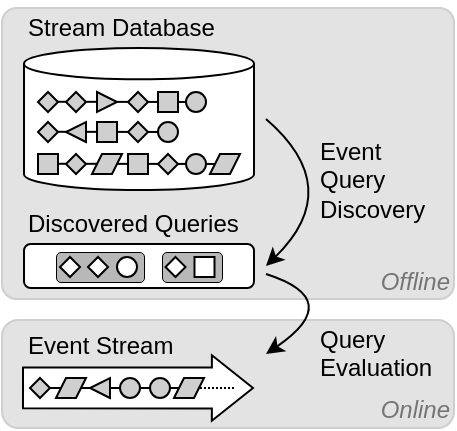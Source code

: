 <mxfile version="20.6.2" type="device"><diagram id="y-pAPKnOOyWColfDmEZ9" name="Page-1"><mxGraphModel dx="2050" dy="1182" grid="1" gridSize="10" guides="1" tooltips="1" connect="1" arrows="1" fold="1" page="1" pageScale="1" pageWidth="827" pageHeight="1169" math="0" shadow="0"><root><mxCell id="0"/><mxCell id="1" parent="0"/><mxCell id="z1cjvr-8Kg46x0nK_861-114" value="&lt;font color=&quot;#757575&quot;&gt;Online&lt;/font&gt;" style="rounded=1;whiteSpace=wrap;html=1;strokeColor=#CFCFCF;fillColor=#E3E3E3;fontColor=#FFFFFF;align=right;verticalAlign=bottom;fontStyle=2;strokeWidth=1;" parent="1" vertex="1"><mxGeometry x="34" y="226" width="226" height="54" as="geometry"/></mxCell><mxCell id="z1cjvr-8Kg46x0nK_861-9" value="&lt;font color=&quot;#757575&quot;&gt;Offline&lt;/font&gt;" style="rounded=1;whiteSpace=wrap;html=1;strokeColor=#CFCFCF;fillColor=#E3E3E3;fontColor=#FFFFFF;align=right;verticalAlign=bottom;fontStyle=2;strokeWidth=1;arcSize=5;" parent="1" vertex="1"><mxGeometry x="34" y="70" width="226" height="145.5" as="geometry"/></mxCell><mxCell id="z1cjvr-8Kg46x0nK_861-1" value="" style="shape=cylinder3;whiteSpace=wrap;html=1;boundedLbl=1;backgroundOutline=1;size=7.833;" parent="1" vertex="1"><mxGeometry x="45" y="90" width="115" height="71" as="geometry"/></mxCell><mxCell id="z1cjvr-8Kg46x0nK_861-4" value="Stream Database" style="text;html=1;strokeColor=none;fillColor=none;align=left;verticalAlign=middle;whiteSpace=wrap;rounded=0;" parent="1" vertex="1"><mxGeometry x="45" y="66" width="115" height="28" as="geometry"/></mxCell><mxCell id="z1cjvr-8Kg46x0nK_861-45" value="" style="rounded=1;whiteSpace=wrap;html=1;" parent="1" vertex="1"><mxGeometry x="45" y="188" width="115" height="22" as="geometry"/></mxCell><mxCell id="z1cjvr-8Kg46x0nK_861-47" value="&lt;span style=&quot;font-family: Helvetica; font-size: 12px; font-style: normal; font-variant-ligatures: normal; font-variant-caps: normal; font-weight: 400; letter-spacing: normal; orphans: 2; text-align: center; text-indent: 0px; text-transform: none; widows: 2; word-spacing: 0px; -webkit-text-stroke-width: 0px; text-decoration-thickness: initial; text-decoration-style: initial; text-decoration-color: initial; float: none; display: inline !important;&quot;&gt;Event &lt;br&gt;Query &lt;br&gt;Discovery&amp;nbsp;&lt;/span&gt;" style="text;whiteSpace=wrap;html=1;fontColor=default;fillColor=none;labelBackgroundColor=none;" parent="1" vertex="1"><mxGeometry x="191" y="128" width="60" height="60" as="geometry"/></mxCell><mxCell id="z1cjvr-8Kg46x0nK_861-48" value="" style="group" parent="1" vertex="1" connectable="0"><mxGeometry x="52" y="112" width="101" height="41" as="geometry"/></mxCell><mxCell id="z1cjvr-8Kg46x0nK_861-49" value="" style="endArrow=none;html=1;rounded=0;sketch=0;strokeWidth=1;fontColor=#FFFFFF;strokeColor=default;entryX=1;entryY=0.5;entryDx=0;entryDy=0;" parent="z1cjvr-8Kg46x0nK_861-48" target="z1cjvr-8Kg46x0nK_861-69" edge="1"><mxGeometry width="50" height="50" relative="1" as="geometry"><mxPoint x="1.137e-13" y="35.93" as="sourcePoint"/><mxPoint x="70.0" y="36" as="targetPoint"/></mxGeometry></mxCell><mxCell id="z1cjvr-8Kg46x0nK_861-50" value="" style="endArrow=none;html=1;rounded=0;sketch=0;strokeWidth=1;fontColor=#FFFFFF;strokeColor=default;entryX=1;entryY=0.5;entryDx=0;entryDy=0;" parent="z1cjvr-8Kg46x0nK_861-48" target="z1cjvr-8Kg46x0nK_861-58" edge="1"><mxGeometry width="50" height="50" relative="1" as="geometry"><mxPoint y="4.93" as="sourcePoint"/><mxPoint x="120" y="4.93" as="targetPoint"/></mxGeometry></mxCell><mxCell id="z1cjvr-8Kg46x0nK_861-51" value="" style="endArrow=none;html=1;rounded=0;sketch=0;strokeWidth=1;fontColor=#FFFFFF;strokeColor=default;entryX=1;entryY=0.5;entryDx=0;entryDy=0;" parent="z1cjvr-8Kg46x0nK_861-48" target="z1cjvr-8Kg46x0nK_861-63" edge="1"><mxGeometry width="50" height="50" relative="1" as="geometry"><mxPoint y="19.93" as="sourcePoint"/><mxPoint x="120.0" y="19.93" as="targetPoint"/></mxGeometry></mxCell><mxCell id="z1cjvr-8Kg46x0nK_861-52" value="" style="rhombus;whiteSpace=wrap;html=1;fontColor=#FFFFFF;fillColor=#CFCFCF;" parent="z1cjvr-8Kg46x0nK_861-48" vertex="1"><mxGeometry width="10" height="10" as="geometry"/></mxCell><mxCell id="z1cjvr-8Kg46x0nK_861-53" value="" style="ellipse;whiteSpace=wrap;html=1;aspect=fixed;fontColor=#FFFFFF;fillColor=#CFCFCF;" parent="z1cjvr-8Kg46x0nK_861-48" vertex="1"><mxGeometry x="74" y="31" width="10" height="10" as="geometry"/></mxCell><mxCell id="z1cjvr-8Kg46x0nK_861-54" value="" style="whiteSpace=wrap;html=1;aspect=fixed;fontColor=#FFFFFF;fillColor=#CFCFCF;" parent="z1cjvr-8Kg46x0nK_861-48" vertex="1"><mxGeometry y="31" width="10" height="10" as="geometry"/></mxCell><mxCell id="z1cjvr-8Kg46x0nK_861-55" value="" style="rhombus;whiteSpace=wrap;html=1;fontColor=#FFFFFF;fillColor=#CFCFCF;" parent="z1cjvr-8Kg46x0nK_861-48" vertex="1"><mxGeometry x="14" width="10" height="10" as="geometry"/></mxCell><mxCell id="z1cjvr-8Kg46x0nK_861-56" value="" style="rhombus;whiteSpace=wrap;html=1;fontColor=#FFFFFF;fillColor=#CFCFCF;" parent="z1cjvr-8Kg46x0nK_861-48" vertex="1"><mxGeometry x="45" width="10" height="10" as="geometry"/></mxCell><mxCell id="z1cjvr-8Kg46x0nK_861-57" value="" style="triangle;whiteSpace=wrap;html=1;fontColor=#FFFFFF;fillColor=#CFCFCF;" parent="z1cjvr-8Kg46x0nK_861-48" vertex="1"><mxGeometry x="29.5" width="10" height="10" as="geometry"/></mxCell><mxCell id="z1cjvr-8Kg46x0nK_861-58" value="" style="ellipse;whiteSpace=wrap;html=1;aspect=fixed;fontColor=#FFFFFF;fillColor=#CFCFCF;" parent="z1cjvr-8Kg46x0nK_861-48" vertex="1"><mxGeometry x="74" width="10" height="10" as="geometry"/></mxCell><mxCell id="z1cjvr-8Kg46x0nK_861-59" value="" style="triangle;whiteSpace=wrap;html=1;fontColor=#FFFFFF;fillColor=#CFCFCF;rotation=-180;" parent="z1cjvr-8Kg46x0nK_861-48" vertex="1"><mxGeometry x="14" y="15" width="10" height="10" as="geometry"/></mxCell><mxCell id="z1cjvr-8Kg46x0nK_861-60" value="" style="rhombus;whiteSpace=wrap;html=1;fontColor=#FFFFFF;fillColor=#CFCFCF;" parent="z1cjvr-8Kg46x0nK_861-48" vertex="1"><mxGeometry x="45" y="15" width="10" height="10" as="geometry"/></mxCell><mxCell id="z1cjvr-8Kg46x0nK_861-61" value="" style="whiteSpace=wrap;html=1;aspect=fixed;fontColor=#FFFFFF;fillColor=#CFCFCF;" parent="z1cjvr-8Kg46x0nK_861-48" vertex="1"><mxGeometry x="29.5" y="15" width="10" height="10" as="geometry"/></mxCell><mxCell id="z1cjvr-8Kg46x0nK_861-62" value="" style="shape=parallelogram;perimeter=parallelogramPerimeter;whiteSpace=wrap;html=1;fixedSize=1;fontColor=#FFFFFF;fillColor=#CFCFCF;size=5;" parent="z1cjvr-8Kg46x0nK_861-48" vertex="1"><mxGeometry x="27" y="31" width="15" height="10" as="geometry"/></mxCell><mxCell id="z1cjvr-8Kg46x0nK_861-63" value="" style="ellipse;whiteSpace=wrap;html=1;aspect=fixed;fontColor=#FFFFFF;fillColor=#CFCFCF;" parent="z1cjvr-8Kg46x0nK_861-48" vertex="1"><mxGeometry x="60" y="15" width="10" height="10" as="geometry"/></mxCell><mxCell id="z1cjvr-8Kg46x0nK_861-64" value="" style="whiteSpace=wrap;html=1;aspect=fixed;fontColor=#FFFFFF;fillColor=#CFCFCF;" parent="z1cjvr-8Kg46x0nK_861-48" vertex="1"><mxGeometry x="60" width="10" height="10" as="geometry"/></mxCell><mxCell id="z1cjvr-8Kg46x0nK_861-65" value="" style="whiteSpace=wrap;html=1;aspect=fixed;fontColor=#FFFFFF;fillColor=#CFCFCF;" parent="z1cjvr-8Kg46x0nK_861-48" vertex="1"><mxGeometry x="45" y="31" width="10" height="10" as="geometry"/></mxCell><mxCell id="z1cjvr-8Kg46x0nK_861-66" value="" style="rhombus;whiteSpace=wrap;html=1;fontColor=#FFFFFF;fillColor=#CFCFCF;" parent="z1cjvr-8Kg46x0nK_861-48" vertex="1"><mxGeometry y="15" width="10" height="10" as="geometry"/></mxCell><mxCell id="z1cjvr-8Kg46x0nK_861-67" value="" style="rhombus;whiteSpace=wrap;html=1;fontColor=#FFFFFF;fillColor=#CFCFCF;" parent="z1cjvr-8Kg46x0nK_861-48" vertex="1"><mxGeometry x="60" y="31" width="10" height="10" as="geometry"/></mxCell><mxCell id="z1cjvr-8Kg46x0nK_861-68" value="" style="rhombus;whiteSpace=wrap;html=1;fontColor=#FFFFFF;fillColor=#CFCFCF;" parent="z1cjvr-8Kg46x0nK_861-48" vertex="1"><mxGeometry x="14" y="31" width="10" height="10" as="geometry"/></mxCell><mxCell id="z1cjvr-8Kg46x0nK_861-69" value="" style="shape=parallelogram;perimeter=parallelogramPerimeter;whiteSpace=wrap;html=1;fixedSize=1;fontColor=#FFFFFF;fillColor=#CFCFCF;size=5;" parent="z1cjvr-8Kg46x0nK_861-48" vertex="1"><mxGeometry x="86" y="31" width="15" height="10" as="geometry"/></mxCell><mxCell id="z1cjvr-8Kg46x0nK_861-74" value="" style="group" parent="1" vertex="1" connectable="0"><mxGeometry x="61" y="192" width="83" height="15" as="geometry"/></mxCell><mxCell id="z1cjvr-8Kg46x0nK_861-72" value="" style="rounded=1;whiteSpace=wrap;html=1;strokeWidth=0.5;fillColor=#B8B8B8;" parent="z1cjvr-8Kg46x0nK_861-74" vertex="1"><mxGeometry width="44" height="15" as="geometry"/></mxCell><mxCell id="z1cjvr-8Kg46x0nK_861-11" value="" style="rhombus;whiteSpace=wrap;html=1;fontColor=#FFFFFF;fillColor=#FFFFFF;" parent="z1cjvr-8Kg46x0nK_861-74" vertex="1"><mxGeometry x="2" y="2.5" width="10" height="10" as="geometry"/></mxCell><mxCell id="z1cjvr-8Kg46x0nK_861-17" value="" style="rhombus;whiteSpace=wrap;html=1;fontColor=#FFFFFF;fillColor=#FFFFFF;" parent="z1cjvr-8Kg46x0nK_861-74" vertex="1"><mxGeometry x="16" y="2.5" width="10" height="10" as="geometry"/></mxCell><mxCell id="z1cjvr-8Kg46x0nK_861-20" value="" style="ellipse;whiteSpace=wrap;html=1;aspect=fixed;fontColor=#FFFFFF;fillColor=#FFFFFF;" parent="z1cjvr-8Kg46x0nK_861-74" vertex="1"><mxGeometry x="30.5" y="2.5" width="10" height="10" as="geometry"/></mxCell><mxCell id="z1cjvr-8Kg46x0nK_861-73" value="" style="rounded=1;whiteSpace=wrap;html=1;strokeWidth=0.5;fillColor=#B8B8B8;" parent="z1cjvr-8Kg46x0nK_861-74" vertex="1"><mxGeometry x="53" width="30" height="15" as="geometry"/></mxCell><mxCell id="z1cjvr-8Kg46x0nK_861-24" value="" style="whiteSpace=wrap;html=1;aspect=fixed;fontColor=#FFFFFF;fillColor=#FFFFFF;" parent="z1cjvr-8Kg46x0nK_861-74" vertex="1"><mxGeometry x="69.25" y="2.5" width="10" height="10" as="geometry"/></mxCell><mxCell id="z1cjvr-8Kg46x0nK_861-33" value="" style="rhombus;whiteSpace=wrap;html=1;fontColor=#FFFFFF;fillColor=#FFFFFF;" parent="z1cjvr-8Kg46x0nK_861-74" vertex="1"><mxGeometry x="54.75" y="2.5" width="10" height="10" as="geometry"/></mxCell><mxCell id="z1cjvr-8Kg46x0nK_861-76" value="Discovered Queries&amp;nbsp;" style="text;html=1;strokeColor=none;fillColor=none;align=left;verticalAlign=middle;whiteSpace=wrap;rounded=0;" parent="1" vertex="1"><mxGeometry x="45" y="164" width="115" height="28" as="geometry"/></mxCell><mxCell id="z1cjvr-8Kg46x0nK_861-104" value="Event Stream" style="text;html=1;strokeColor=none;fillColor=none;align=left;verticalAlign=middle;whiteSpace=wrap;rounded=0;" parent="1" vertex="1"><mxGeometry x="45" y="225" width="115" height="28" as="geometry"/></mxCell><mxCell id="z1cjvr-8Kg46x0nK_861-111" value="" style="group" parent="1" vertex="1" connectable="0"><mxGeometry x="44" y="255" width="116" height="10" as="geometry"/></mxCell><mxCell id="z1cjvr-8Kg46x0nK_861-108" value="" style="shape=flexArrow;endArrow=classic;html=1;rounded=0;sketch=0;strokeColor=default;strokeWidth=1;fontColor=#757575;width=20.444;endSize=6.52;endWidth=11.284;fillColor=default;" parent="z1cjvr-8Kg46x0nK_861-111" edge="1"><mxGeometry width="50" height="50" relative="1" as="geometry"><mxPoint y="4.94" as="sourcePoint"/><mxPoint x="116" y="5" as="targetPoint"/></mxGeometry></mxCell><mxCell id="z1cjvr-8Kg46x0nK_861-110" value="" style="endArrow=none;html=1;rounded=0;sketch=0;strokeWidth=1;fontColor=#FFFFFF;strokeColor=default;dashed=1;dashPattern=1 1;" parent="z1cjvr-8Kg46x0nK_861-111" edge="1"><mxGeometry width="50" height="50" relative="1" as="geometry"><mxPoint x="106" y="5" as="sourcePoint"/><mxPoint x="86" y="5" as="targetPoint"/></mxGeometry></mxCell><mxCell id="z1cjvr-8Kg46x0nK_861-105" value="" style="group" parent="z1cjvr-8Kg46x0nK_861-111" vertex="1" connectable="0"><mxGeometry x="4" width="87" height="10" as="geometry"/></mxCell><mxCell id="z1cjvr-8Kg46x0nK_861-79" value="" style="endArrow=none;html=1;rounded=0;sketch=0;strokeWidth=1;fontColor=#FFFFFF;strokeColor=default;entryX=1;entryY=0.5;entryDx=0;entryDy=0;exitX=0;exitY=0.5;exitDx=0;exitDy=0;" parent="z1cjvr-8Kg46x0nK_861-105" source="z1cjvr-8Kg46x0nK_861-98" target="z1cjvr-8Kg46x0nK_861-99" edge="1"><mxGeometry width="50" height="50" relative="1" as="geometry"><mxPoint x="-14.0" y="4.93" as="sourcePoint"/><mxPoint x="56.0" y="5" as="targetPoint"/></mxGeometry></mxCell><mxCell id="z1cjvr-8Kg46x0nK_861-83" value="" style="ellipse;whiteSpace=wrap;html=1;aspect=fixed;fontColor=#FFFFFF;fillColor=#CFCFCF;" parent="z1cjvr-8Kg46x0nK_861-105" vertex="1"><mxGeometry x="60" width="10" height="10" as="geometry"/></mxCell><mxCell id="z1cjvr-8Kg46x0nK_861-92" value="" style="shape=parallelogram;perimeter=parallelogramPerimeter;whiteSpace=wrap;html=1;fixedSize=1;fontColor=#FFFFFF;fillColor=#CFCFCF;size=5;" parent="z1cjvr-8Kg46x0nK_861-105" vertex="1"><mxGeometry x="13" width="15" height="10" as="geometry"/></mxCell><mxCell id="z1cjvr-8Kg46x0nK_861-98" value="" style="rhombus;whiteSpace=wrap;html=1;fontColor=#FFFFFF;fillColor=#CFCFCF;" parent="z1cjvr-8Kg46x0nK_861-105" vertex="1"><mxGeometry width="10" height="10" as="geometry"/></mxCell><mxCell id="z1cjvr-8Kg46x0nK_861-101" value="" style="triangle;whiteSpace=wrap;html=1;fontColor=#FFFFFF;fillColor=#CFCFCF;rotation=-180;" parent="z1cjvr-8Kg46x0nK_861-105" vertex="1"><mxGeometry x="30" width="10" height="10" as="geometry"/></mxCell><mxCell id="z1cjvr-8Kg46x0nK_861-103" value="" style="ellipse;whiteSpace=wrap;html=1;aspect=fixed;fontColor=#FFFFFF;fillColor=#CFCFCF;" parent="z1cjvr-8Kg46x0nK_861-105" vertex="1"><mxGeometry x="45" width="10" height="10" as="geometry"/></mxCell><mxCell id="z1cjvr-8Kg46x0nK_861-99" value="" style="shape=parallelogram;perimeter=parallelogramPerimeter;whiteSpace=wrap;html=1;fixedSize=1;fontColor=#FFFFFF;fillColor=#CFCFCF;size=5;" parent="z1cjvr-8Kg46x0nK_861-105" vertex="1"><mxGeometry x="72" width="15" height="10" as="geometry"/></mxCell><mxCell id="z1cjvr-8Kg46x0nK_861-113" value="&lt;span style=&quot;color: rgb(0, 0, 0); font-family: Helvetica; font-size: 12px; font-style: normal; font-variant-ligatures: normal; font-variant-caps: normal; font-weight: 400; letter-spacing: normal; orphans: 2; text-align: center; text-indent: 0px; text-transform: none; widows: 2; word-spacing: 0px; -webkit-text-stroke-width: 0px; text-decoration-thickness: initial; text-decoration-style: initial; text-decoration-color: initial; float: none; display: inline !important;&quot;&gt;Query &lt;br&gt;Evaluation&lt;/span&gt;" style="text;whiteSpace=wrap;html=1;fontColor=#757575;labelBackgroundColor=none;" parent="1" vertex="1"><mxGeometry x="191" y="222" width="60" height="34" as="geometry"/></mxCell><mxCell id="z1cjvr-8Kg46x0nK_861-115" value="" style="curved=1;endArrow=classic;html=1;rounded=0;sketch=0;strokeColor=default;strokeWidth=1;fontColor=default;fillColor=default;entryX=1;entryY=0.5;entryDx=0;entryDy=0;exitX=1;exitY=0.5;exitDx=0;exitDy=0;exitPerimeter=0;" parent="1" edge="1"><mxGeometry width="50" height="50" relative="1" as="geometry"><mxPoint x="166" y="125.5" as="sourcePoint"/><mxPoint x="166" y="199" as="targetPoint"/><Array as="points"><mxPoint x="206" y="160"/></Array></mxGeometry></mxCell><mxCell id="z1cjvr-8Kg46x0nK_861-116" value="" style="curved=1;endArrow=classic;html=1;rounded=0;sketch=0;strokeColor=default;strokeWidth=1;fontColor=default;fillColor=default;" parent="1" edge="1"><mxGeometry width="50" height="50" relative="1" as="geometry"><mxPoint x="166" y="203" as="sourcePoint"/><mxPoint x="166" y="243" as="targetPoint"/><Array as="points"><mxPoint x="206" y="215.75"/></Array></mxGeometry></mxCell></root></mxGraphModel></diagram></mxfile>